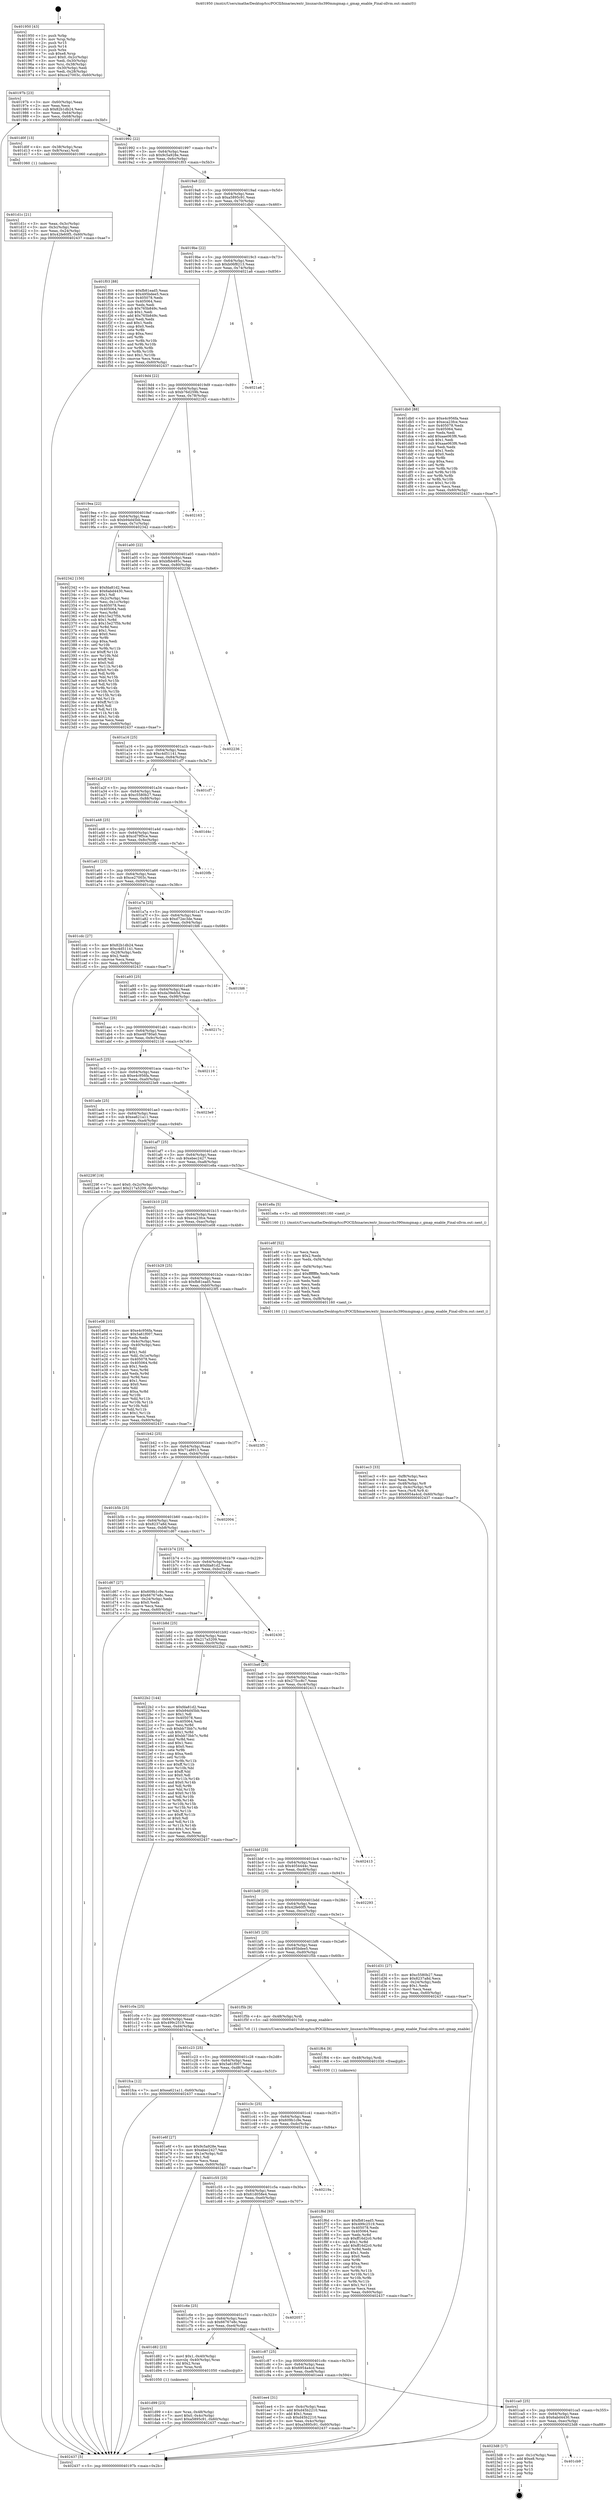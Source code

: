 digraph "0x401950" {
  label = "0x401950 (/mnt/c/Users/mathe/Desktop/tcc/POCII/binaries/extr_linuxarchs390mmgmap.c_gmap_enable_Final-ollvm.out::main(0))"
  labelloc = "t"
  node[shape=record]

  Entry [label="",width=0.3,height=0.3,shape=circle,fillcolor=black,style=filled]
  "0x40197b" [label="{
     0x40197b [23]\l
     | [instrs]\l
     &nbsp;&nbsp;0x40197b \<+3\>: mov -0x60(%rbp),%eax\l
     &nbsp;&nbsp;0x40197e \<+2\>: mov %eax,%ecx\l
     &nbsp;&nbsp;0x401980 \<+6\>: sub $0x82b1db24,%ecx\l
     &nbsp;&nbsp;0x401986 \<+3\>: mov %eax,-0x64(%rbp)\l
     &nbsp;&nbsp;0x401989 \<+3\>: mov %ecx,-0x68(%rbp)\l
     &nbsp;&nbsp;0x40198c \<+6\>: je 0000000000401d0f \<main+0x3bf\>\l
  }"]
  "0x401d0f" [label="{
     0x401d0f [13]\l
     | [instrs]\l
     &nbsp;&nbsp;0x401d0f \<+4\>: mov -0x38(%rbp),%rax\l
     &nbsp;&nbsp;0x401d13 \<+4\>: mov 0x8(%rax),%rdi\l
     &nbsp;&nbsp;0x401d17 \<+5\>: call 0000000000401060 \<atoi@plt\>\l
     | [calls]\l
     &nbsp;&nbsp;0x401060 \{1\} (unknown)\l
  }"]
  "0x401992" [label="{
     0x401992 [22]\l
     | [instrs]\l
     &nbsp;&nbsp;0x401992 \<+5\>: jmp 0000000000401997 \<main+0x47\>\l
     &nbsp;&nbsp;0x401997 \<+3\>: mov -0x64(%rbp),%eax\l
     &nbsp;&nbsp;0x40199a \<+5\>: sub $0x9c5a928e,%eax\l
     &nbsp;&nbsp;0x40199f \<+3\>: mov %eax,-0x6c(%rbp)\l
     &nbsp;&nbsp;0x4019a2 \<+6\>: je 0000000000401f03 \<main+0x5b3\>\l
  }"]
  Exit [label="",width=0.3,height=0.3,shape=circle,fillcolor=black,style=filled,peripheries=2]
  "0x401f03" [label="{
     0x401f03 [88]\l
     | [instrs]\l
     &nbsp;&nbsp;0x401f03 \<+5\>: mov $0xfb81ead5,%eax\l
     &nbsp;&nbsp;0x401f08 \<+5\>: mov $0x495bdee5,%ecx\l
     &nbsp;&nbsp;0x401f0d \<+7\>: mov 0x405078,%edx\l
     &nbsp;&nbsp;0x401f14 \<+7\>: mov 0x405064,%esi\l
     &nbsp;&nbsp;0x401f1b \<+2\>: mov %edx,%edi\l
     &nbsp;&nbsp;0x401f1d \<+6\>: sub $0x765b849c,%edi\l
     &nbsp;&nbsp;0x401f23 \<+3\>: sub $0x1,%edi\l
     &nbsp;&nbsp;0x401f26 \<+6\>: add $0x765b849c,%edi\l
     &nbsp;&nbsp;0x401f2c \<+3\>: imul %edi,%edx\l
     &nbsp;&nbsp;0x401f2f \<+3\>: and $0x1,%edx\l
     &nbsp;&nbsp;0x401f32 \<+3\>: cmp $0x0,%edx\l
     &nbsp;&nbsp;0x401f35 \<+4\>: sete %r8b\l
     &nbsp;&nbsp;0x401f39 \<+3\>: cmp $0xa,%esi\l
     &nbsp;&nbsp;0x401f3c \<+4\>: setl %r9b\l
     &nbsp;&nbsp;0x401f40 \<+3\>: mov %r8b,%r10b\l
     &nbsp;&nbsp;0x401f43 \<+3\>: and %r9b,%r10b\l
     &nbsp;&nbsp;0x401f46 \<+3\>: xor %r9b,%r8b\l
     &nbsp;&nbsp;0x401f49 \<+3\>: or %r8b,%r10b\l
     &nbsp;&nbsp;0x401f4c \<+4\>: test $0x1,%r10b\l
     &nbsp;&nbsp;0x401f50 \<+3\>: cmovne %ecx,%eax\l
     &nbsp;&nbsp;0x401f53 \<+3\>: mov %eax,-0x60(%rbp)\l
     &nbsp;&nbsp;0x401f56 \<+5\>: jmp 0000000000402437 \<main+0xae7\>\l
  }"]
  "0x4019a8" [label="{
     0x4019a8 [22]\l
     | [instrs]\l
     &nbsp;&nbsp;0x4019a8 \<+5\>: jmp 00000000004019ad \<main+0x5d\>\l
     &nbsp;&nbsp;0x4019ad \<+3\>: mov -0x64(%rbp),%eax\l
     &nbsp;&nbsp;0x4019b0 \<+5\>: sub $0xa5895c91,%eax\l
     &nbsp;&nbsp;0x4019b5 \<+3\>: mov %eax,-0x70(%rbp)\l
     &nbsp;&nbsp;0x4019b8 \<+6\>: je 0000000000401db0 \<main+0x460\>\l
  }"]
  "0x401cb9" [label="{
     0x401cb9\l
  }", style=dashed]
  "0x401db0" [label="{
     0x401db0 [88]\l
     | [instrs]\l
     &nbsp;&nbsp;0x401db0 \<+5\>: mov $0xe4c956fa,%eax\l
     &nbsp;&nbsp;0x401db5 \<+5\>: mov $0xeca23fce,%ecx\l
     &nbsp;&nbsp;0x401dba \<+7\>: mov 0x405078,%edx\l
     &nbsp;&nbsp;0x401dc1 \<+7\>: mov 0x405064,%esi\l
     &nbsp;&nbsp;0x401dc8 \<+2\>: mov %edx,%edi\l
     &nbsp;&nbsp;0x401dca \<+6\>: add $0xaae063f6,%edi\l
     &nbsp;&nbsp;0x401dd0 \<+3\>: sub $0x1,%edi\l
     &nbsp;&nbsp;0x401dd3 \<+6\>: sub $0xaae063f6,%edi\l
     &nbsp;&nbsp;0x401dd9 \<+3\>: imul %edi,%edx\l
     &nbsp;&nbsp;0x401ddc \<+3\>: and $0x1,%edx\l
     &nbsp;&nbsp;0x401ddf \<+3\>: cmp $0x0,%edx\l
     &nbsp;&nbsp;0x401de2 \<+4\>: sete %r8b\l
     &nbsp;&nbsp;0x401de6 \<+3\>: cmp $0xa,%esi\l
     &nbsp;&nbsp;0x401de9 \<+4\>: setl %r9b\l
     &nbsp;&nbsp;0x401ded \<+3\>: mov %r8b,%r10b\l
     &nbsp;&nbsp;0x401df0 \<+3\>: and %r9b,%r10b\l
     &nbsp;&nbsp;0x401df3 \<+3\>: xor %r9b,%r8b\l
     &nbsp;&nbsp;0x401df6 \<+3\>: or %r8b,%r10b\l
     &nbsp;&nbsp;0x401df9 \<+4\>: test $0x1,%r10b\l
     &nbsp;&nbsp;0x401dfd \<+3\>: cmovne %ecx,%eax\l
     &nbsp;&nbsp;0x401e00 \<+3\>: mov %eax,-0x60(%rbp)\l
     &nbsp;&nbsp;0x401e03 \<+5\>: jmp 0000000000402437 \<main+0xae7\>\l
  }"]
  "0x4019be" [label="{
     0x4019be [22]\l
     | [instrs]\l
     &nbsp;&nbsp;0x4019be \<+5\>: jmp 00000000004019c3 \<main+0x73\>\l
     &nbsp;&nbsp;0x4019c3 \<+3\>: mov -0x64(%rbp),%eax\l
     &nbsp;&nbsp;0x4019c6 \<+5\>: sub $0xb06f8213,%eax\l
     &nbsp;&nbsp;0x4019cb \<+3\>: mov %eax,-0x74(%rbp)\l
     &nbsp;&nbsp;0x4019ce \<+6\>: je 00000000004021a6 \<main+0x856\>\l
  }"]
  "0x4023d8" [label="{
     0x4023d8 [17]\l
     | [instrs]\l
     &nbsp;&nbsp;0x4023d8 \<+3\>: mov -0x1c(%rbp),%eax\l
     &nbsp;&nbsp;0x4023db \<+7\>: add $0xe8,%rsp\l
     &nbsp;&nbsp;0x4023e2 \<+1\>: pop %rbx\l
     &nbsp;&nbsp;0x4023e3 \<+2\>: pop %r14\l
     &nbsp;&nbsp;0x4023e5 \<+2\>: pop %r15\l
     &nbsp;&nbsp;0x4023e7 \<+1\>: pop %rbp\l
     &nbsp;&nbsp;0x4023e8 \<+1\>: ret\l
  }"]
  "0x4021a6" [label="{
     0x4021a6\l
  }", style=dashed]
  "0x4019d4" [label="{
     0x4019d4 [22]\l
     | [instrs]\l
     &nbsp;&nbsp;0x4019d4 \<+5\>: jmp 00000000004019d9 \<main+0x89\>\l
     &nbsp;&nbsp;0x4019d9 \<+3\>: mov -0x64(%rbp),%eax\l
     &nbsp;&nbsp;0x4019dc \<+5\>: sub $0xb76d259b,%eax\l
     &nbsp;&nbsp;0x4019e1 \<+3\>: mov %eax,-0x78(%rbp)\l
     &nbsp;&nbsp;0x4019e4 \<+6\>: je 0000000000402163 \<main+0x813\>\l
  }"]
  "0x401f6d" [label="{
     0x401f6d [93]\l
     | [instrs]\l
     &nbsp;&nbsp;0x401f6d \<+5\>: mov $0xfb81ead5,%eax\l
     &nbsp;&nbsp;0x401f72 \<+5\>: mov $0x499c2519,%ecx\l
     &nbsp;&nbsp;0x401f77 \<+7\>: mov 0x405078,%edx\l
     &nbsp;&nbsp;0x401f7e \<+7\>: mov 0x405064,%esi\l
     &nbsp;&nbsp;0x401f85 \<+3\>: mov %edx,%r8d\l
     &nbsp;&nbsp;0x401f88 \<+7\>: sub $0xff16d2c0,%r8d\l
     &nbsp;&nbsp;0x401f8f \<+4\>: sub $0x1,%r8d\l
     &nbsp;&nbsp;0x401f93 \<+7\>: add $0xff16d2c0,%r8d\l
     &nbsp;&nbsp;0x401f9a \<+4\>: imul %r8d,%edx\l
     &nbsp;&nbsp;0x401f9e \<+3\>: and $0x1,%edx\l
     &nbsp;&nbsp;0x401fa1 \<+3\>: cmp $0x0,%edx\l
     &nbsp;&nbsp;0x401fa4 \<+4\>: sete %r9b\l
     &nbsp;&nbsp;0x401fa8 \<+3\>: cmp $0xa,%esi\l
     &nbsp;&nbsp;0x401fab \<+4\>: setl %r10b\l
     &nbsp;&nbsp;0x401faf \<+3\>: mov %r9b,%r11b\l
     &nbsp;&nbsp;0x401fb2 \<+3\>: and %r10b,%r11b\l
     &nbsp;&nbsp;0x401fb5 \<+3\>: xor %r10b,%r9b\l
     &nbsp;&nbsp;0x401fb8 \<+3\>: or %r9b,%r11b\l
     &nbsp;&nbsp;0x401fbb \<+4\>: test $0x1,%r11b\l
     &nbsp;&nbsp;0x401fbf \<+3\>: cmovne %ecx,%eax\l
     &nbsp;&nbsp;0x401fc2 \<+3\>: mov %eax,-0x60(%rbp)\l
     &nbsp;&nbsp;0x401fc5 \<+5\>: jmp 0000000000402437 \<main+0xae7\>\l
  }"]
  "0x402163" [label="{
     0x402163\l
  }", style=dashed]
  "0x4019ea" [label="{
     0x4019ea [22]\l
     | [instrs]\l
     &nbsp;&nbsp;0x4019ea \<+5\>: jmp 00000000004019ef \<main+0x9f\>\l
     &nbsp;&nbsp;0x4019ef \<+3\>: mov -0x64(%rbp),%eax\l
     &nbsp;&nbsp;0x4019f2 \<+5\>: sub $0xb94d45bb,%eax\l
     &nbsp;&nbsp;0x4019f7 \<+3\>: mov %eax,-0x7c(%rbp)\l
     &nbsp;&nbsp;0x4019fa \<+6\>: je 0000000000402342 \<main+0x9f2\>\l
  }"]
  "0x401f64" [label="{
     0x401f64 [9]\l
     | [instrs]\l
     &nbsp;&nbsp;0x401f64 \<+4\>: mov -0x48(%rbp),%rdi\l
     &nbsp;&nbsp;0x401f68 \<+5\>: call 0000000000401030 \<free@plt\>\l
     | [calls]\l
     &nbsp;&nbsp;0x401030 \{1\} (unknown)\l
  }"]
  "0x402342" [label="{
     0x402342 [150]\l
     | [instrs]\l
     &nbsp;&nbsp;0x402342 \<+5\>: mov $0xfda81d2,%eax\l
     &nbsp;&nbsp;0x402347 \<+5\>: mov $0x6abd4430,%ecx\l
     &nbsp;&nbsp;0x40234c \<+2\>: mov $0x1,%dl\l
     &nbsp;&nbsp;0x40234e \<+3\>: mov -0x2c(%rbp),%esi\l
     &nbsp;&nbsp;0x402351 \<+3\>: mov %esi,-0x1c(%rbp)\l
     &nbsp;&nbsp;0x402354 \<+7\>: mov 0x405078,%esi\l
     &nbsp;&nbsp;0x40235b \<+7\>: mov 0x405064,%edi\l
     &nbsp;&nbsp;0x402362 \<+3\>: mov %esi,%r8d\l
     &nbsp;&nbsp;0x402365 \<+7\>: add $0x15e27f5b,%r8d\l
     &nbsp;&nbsp;0x40236c \<+4\>: sub $0x1,%r8d\l
     &nbsp;&nbsp;0x402370 \<+7\>: sub $0x15e27f5b,%r8d\l
     &nbsp;&nbsp;0x402377 \<+4\>: imul %r8d,%esi\l
     &nbsp;&nbsp;0x40237b \<+3\>: and $0x1,%esi\l
     &nbsp;&nbsp;0x40237e \<+3\>: cmp $0x0,%esi\l
     &nbsp;&nbsp;0x402381 \<+4\>: sete %r9b\l
     &nbsp;&nbsp;0x402385 \<+3\>: cmp $0xa,%edi\l
     &nbsp;&nbsp;0x402388 \<+4\>: setl %r10b\l
     &nbsp;&nbsp;0x40238c \<+3\>: mov %r9b,%r11b\l
     &nbsp;&nbsp;0x40238f \<+4\>: xor $0xff,%r11b\l
     &nbsp;&nbsp;0x402393 \<+3\>: mov %r10b,%bl\l
     &nbsp;&nbsp;0x402396 \<+3\>: xor $0xff,%bl\l
     &nbsp;&nbsp;0x402399 \<+3\>: xor $0x0,%dl\l
     &nbsp;&nbsp;0x40239c \<+3\>: mov %r11b,%r14b\l
     &nbsp;&nbsp;0x40239f \<+4\>: and $0x0,%r14b\l
     &nbsp;&nbsp;0x4023a3 \<+3\>: and %dl,%r9b\l
     &nbsp;&nbsp;0x4023a6 \<+3\>: mov %bl,%r15b\l
     &nbsp;&nbsp;0x4023a9 \<+4\>: and $0x0,%r15b\l
     &nbsp;&nbsp;0x4023ad \<+3\>: and %dl,%r10b\l
     &nbsp;&nbsp;0x4023b0 \<+3\>: or %r9b,%r14b\l
     &nbsp;&nbsp;0x4023b3 \<+3\>: or %r10b,%r15b\l
     &nbsp;&nbsp;0x4023b6 \<+3\>: xor %r15b,%r14b\l
     &nbsp;&nbsp;0x4023b9 \<+3\>: or %bl,%r11b\l
     &nbsp;&nbsp;0x4023bc \<+4\>: xor $0xff,%r11b\l
     &nbsp;&nbsp;0x4023c0 \<+3\>: or $0x0,%dl\l
     &nbsp;&nbsp;0x4023c3 \<+3\>: and %dl,%r11b\l
     &nbsp;&nbsp;0x4023c6 \<+3\>: or %r11b,%r14b\l
     &nbsp;&nbsp;0x4023c9 \<+4\>: test $0x1,%r14b\l
     &nbsp;&nbsp;0x4023cd \<+3\>: cmovne %ecx,%eax\l
     &nbsp;&nbsp;0x4023d0 \<+3\>: mov %eax,-0x60(%rbp)\l
     &nbsp;&nbsp;0x4023d3 \<+5\>: jmp 0000000000402437 \<main+0xae7\>\l
  }"]
  "0x401a00" [label="{
     0x401a00 [22]\l
     | [instrs]\l
     &nbsp;&nbsp;0x401a00 \<+5\>: jmp 0000000000401a05 \<main+0xb5\>\l
     &nbsp;&nbsp;0x401a05 \<+3\>: mov -0x64(%rbp),%eax\l
     &nbsp;&nbsp;0x401a08 \<+5\>: sub $0xbfbb485c,%eax\l
     &nbsp;&nbsp;0x401a0d \<+3\>: mov %eax,-0x80(%rbp)\l
     &nbsp;&nbsp;0x401a10 \<+6\>: je 0000000000402236 \<main+0x8e6\>\l
  }"]
  "0x401ca0" [label="{
     0x401ca0 [25]\l
     | [instrs]\l
     &nbsp;&nbsp;0x401ca0 \<+5\>: jmp 0000000000401ca5 \<main+0x355\>\l
     &nbsp;&nbsp;0x401ca5 \<+3\>: mov -0x64(%rbp),%eax\l
     &nbsp;&nbsp;0x401ca8 \<+5\>: sub $0x6abd4430,%eax\l
     &nbsp;&nbsp;0x401cad \<+6\>: mov %eax,-0xec(%rbp)\l
     &nbsp;&nbsp;0x401cb3 \<+6\>: je 00000000004023d8 \<main+0xa88\>\l
  }"]
  "0x402236" [label="{
     0x402236\l
  }", style=dashed]
  "0x401a16" [label="{
     0x401a16 [25]\l
     | [instrs]\l
     &nbsp;&nbsp;0x401a16 \<+5\>: jmp 0000000000401a1b \<main+0xcb\>\l
     &nbsp;&nbsp;0x401a1b \<+3\>: mov -0x64(%rbp),%eax\l
     &nbsp;&nbsp;0x401a1e \<+5\>: sub $0xc4d51141,%eax\l
     &nbsp;&nbsp;0x401a23 \<+6\>: mov %eax,-0x84(%rbp)\l
     &nbsp;&nbsp;0x401a29 \<+6\>: je 0000000000401cf7 \<main+0x3a7\>\l
  }"]
  "0x401ee4" [label="{
     0x401ee4 [31]\l
     | [instrs]\l
     &nbsp;&nbsp;0x401ee4 \<+3\>: mov -0x4c(%rbp),%eax\l
     &nbsp;&nbsp;0x401ee7 \<+5\>: add $0xd45b2210,%eax\l
     &nbsp;&nbsp;0x401eec \<+3\>: add $0x1,%eax\l
     &nbsp;&nbsp;0x401eef \<+5\>: sub $0xd45b2210,%eax\l
     &nbsp;&nbsp;0x401ef4 \<+3\>: mov %eax,-0x4c(%rbp)\l
     &nbsp;&nbsp;0x401ef7 \<+7\>: movl $0xa5895c91,-0x60(%rbp)\l
     &nbsp;&nbsp;0x401efe \<+5\>: jmp 0000000000402437 \<main+0xae7\>\l
  }"]
  "0x401cf7" [label="{
     0x401cf7\l
  }", style=dashed]
  "0x401a2f" [label="{
     0x401a2f [25]\l
     | [instrs]\l
     &nbsp;&nbsp;0x401a2f \<+5\>: jmp 0000000000401a34 \<main+0xe4\>\l
     &nbsp;&nbsp;0x401a34 \<+3\>: mov -0x64(%rbp),%eax\l
     &nbsp;&nbsp;0x401a37 \<+5\>: sub $0xc5580b27,%eax\l
     &nbsp;&nbsp;0x401a3c \<+6\>: mov %eax,-0x88(%rbp)\l
     &nbsp;&nbsp;0x401a42 \<+6\>: je 0000000000401d4c \<main+0x3fc\>\l
  }"]
  "0x401ec3" [label="{
     0x401ec3 [33]\l
     | [instrs]\l
     &nbsp;&nbsp;0x401ec3 \<+6\>: mov -0xf8(%rbp),%ecx\l
     &nbsp;&nbsp;0x401ec9 \<+3\>: imul %eax,%ecx\l
     &nbsp;&nbsp;0x401ecc \<+4\>: mov -0x48(%rbp),%r8\l
     &nbsp;&nbsp;0x401ed0 \<+4\>: movslq -0x4c(%rbp),%r9\l
     &nbsp;&nbsp;0x401ed4 \<+4\>: mov %ecx,(%r8,%r9,4)\l
     &nbsp;&nbsp;0x401ed8 \<+7\>: movl $0x6954a4cd,-0x60(%rbp)\l
     &nbsp;&nbsp;0x401edf \<+5\>: jmp 0000000000402437 \<main+0xae7\>\l
  }"]
  "0x401d4c" [label="{
     0x401d4c\l
  }", style=dashed]
  "0x401a48" [label="{
     0x401a48 [25]\l
     | [instrs]\l
     &nbsp;&nbsp;0x401a48 \<+5\>: jmp 0000000000401a4d \<main+0xfd\>\l
     &nbsp;&nbsp;0x401a4d \<+3\>: mov -0x64(%rbp),%eax\l
     &nbsp;&nbsp;0x401a50 \<+5\>: sub $0xcd79f5ce,%eax\l
     &nbsp;&nbsp;0x401a55 \<+6\>: mov %eax,-0x8c(%rbp)\l
     &nbsp;&nbsp;0x401a5b \<+6\>: je 00000000004020fb \<main+0x7ab\>\l
  }"]
  "0x401e8f" [label="{
     0x401e8f [52]\l
     | [instrs]\l
     &nbsp;&nbsp;0x401e8f \<+2\>: xor %ecx,%ecx\l
     &nbsp;&nbsp;0x401e91 \<+5\>: mov $0x2,%edx\l
     &nbsp;&nbsp;0x401e96 \<+6\>: mov %edx,-0xf4(%rbp)\l
     &nbsp;&nbsp;0x401e9c \<+1\>: cltd\l
     &nbsp;&nbsp;0x401e9d \<+6\>: mov -0xf4(%rbp),%esi\l
     &nbsp;&nbsp;0x401ea3 \<+2\>: idiv %esi\l
     &nbsp;&nbsp;0x401ea5 \<+6\>: imul $0xfffffffe,%edx,%edx\l
     &nbsp;&nbsp;0x401eab \<+2\>: mov %ecx,%edi\l
     &nbsp;&nbsp;0x401ead \<+2\>: sub %edx,%edi\l
     &nbsp;&nbsp;0x401eaf \<+2\>: mov %ecx,%edx\l
     &nbsp;&nbsp;0x401eb1 \<+3\>: sub $0x1,%edx\l
     &nbsp;&nbsp;0x401eb4 \<+2\>: add %edx,%edi\l
     &nbsp;&nbsp;0x401eb6 \<+2\>: sub %edi,%ecx\l
     &nbsp;&nbsp;0x401eb8 \<+6\>: mov %ecx,-0xf8(%rbp)\l
     &nbsp;&nbsp;0x401ebe \<+5\>: call 0000000000401160 \<next_i\>\l
     | [calls]\l
     &nbsp;&nbsp;0x401160 \{1\} (/mnt/c/Users/mathe/Desktop/tcc/POCII/binaries/extr_linuxarchs390mmgmap.c_gmap_enable_Final-ollvm.out::next_i)\l
  }"]
  "0x4020fb" [label="{
     0x4020fb\l
  }", style=dashed]
  "0x401a61" [label="{
     0x401a61 [25]\l
     | [instrs]\l
     &nbsp;&nbsp;0x401a61 \<+5\>: jmp 0000000000401a66 \<main+0x116\>\l
     &nbsp;&nbsp;0x401a66 \<+3\>: mov -0x64(%rbp),%eax\l
     &nbsp;&nbsp;0x401a69 \<+5\>: sub $0xce27003c,%eax\l
     &nbsp;&nbsp;0x401a6e \<+6\>: mov %eax,-0x90(%rbp)\l
     &nbsp;&nbsp;0x401a74 \<+6\>: je 0000000000401cdc \<main+0x38c\>\l
  }"]
  "0x401d99" [label="{
     0x401d99 [23]\l
     | [instrs]\l
     &nbsp;&nbsp;0x401d99 \<+4\>: mov %rax,-0x48(%rbp)\l
     &nbsp;&nbsp;0x401d9d \<+7\>: movl $0x0,-0x4c(%rbp)\l
     &nbsp;&nbsp;0x401da4 \<+7\>: movl $0xa5895c91,-0x60(%rbp)\l
     &nbsp;&nbsp;0x401dab \<+5\>: jmp 0000000000402437 \<main+0xae7\>\l
  }"]
  "0x401cdc" [label="{
     0x401cdc [27]\l
     | [instrs]\l
     &nbsp;&nbsp;0x401cdc \<+5\>: mov $0x82b1db24,%eax\l
     &nbsp;&nbsp;0x401ce1 \<+5\>: mov $0xc4d51141,%ecx\l
     &nbsp;&nbsp;0x401ce6 \<+3\>: mov -0x28(%rbp),%edx\l
     &nbsp;&nbsp;0x401ce9 \<+3\>: cmp $0x2,%edx\l
     &nbsp;&nbsp;0x401cec \<+3\>: cmovne %ecx,%eax\l
     &nbsp;&nbsp;0x401cef \<+3\>: mov %eax,-0x60(%rbp)\l
     &nbsp;&nbsp;0x401cf2 \<+5\>: jmp 0000000000402437 \<main+0xae7\>\l
  }"]
  "0x401a7a" [label="{
     0x401a7a [25]\l
     | [instrs]\l
     &nbsp;&nbsp;0x401a7a \<+5\>: jmp 0000000000401a7f \<main+0x12f\>\l
     &nbsp;&nbsp;0x401a7f \<+3\>: mov -0x64(%rbp),%eax\l
     &nbsp;&nbsp;0x401a82 \<+5\>: sub $0xd72ec3de,%eax\l
     &nbsp;&nbsp;0x401a87 \<+6\>: mov %eax,-0x94(%rbp)\l
     &nbsp;&nbsp;0x401a8d \<+6\>: je 0000000000401fd6 \<main+0x686\>\l
  }"]
  "0x402437" [label="{
     0x402437 [5]\l
     | [instrs]\l
     &nbsp;&nbsp;0x402437 \<+5\>: jmp 000000000040197b \<main+0x2b\>\l
  }"]
  "0x401950" [label="{
     0x401950 [43]\l
     | [instrs]\l
     &nbsp;&nbsp;0x401950 \<+1\>: push %rbp\l
     &nbsp;&nbsp;0x401951 \<+3\>: mov %rsp,%rbp\l
     &nbsp;&nbsp;0x401954 \<+2\>: push %r15\l
     &nbsp;&nbsp;0x401956 \<+2\>: push %r14\l
     &nbsp;&nbsp;0x401958 \<+1\>: push %rbx\l
     &nbsp;&nbsp;0x401959 \<+7\>: sub $0xe8,%rsp\l
     &nbsp;&nbsp;0x401960 \<+7\>: movl $0x0,-0x2c(%rbp)\l
     &nbsp;&nbsp;0x401967 \<+3\>: mov %edi,-0x30(%rbp)\l
     &nbsp;&nbsp;0x40196a \<+4\>: mov %rsi,-0x38(%rbp)\l
     &nbsp;&nbsp;0x40196e \<+3\>: mov -0x30(%rbp),%edi\l
     &nbsp;&nbsp;0x401971 \<+3\>: mov %edi,-0x28(%rbp)\l
     &nbsp;&nbsp;0x401974 \<+7\>: movl $0xce27003c,-0x60(%rbp)\l
  }"]
  "0x401d1c" [label="{
     0x401d1c [21]\l
     | [instrs]\l
     &nbsp;&nbsp;0x401d1c \<+3\>: mov %eax,-0x3c(%rbp)\l
     &nbsp;&nbsp;0x401d1f \<+3\>: mov -0x3c(%rbp),%eax\l
     &nbsp;&nbsp;0x401d22 \<+3\>: mov %eax,-0x24(%rbp)\l
     &nbsp;&nbsp;0x401d25 \<+7\>: movl $0x42fe60f5,-0x60(%rbp)\l
     &nbsp;&nbsp;0x401d2c \<+5\>: jmp 0000000000402437 \<main+0xae7\>\l
  }"]
  "0x401c87" [label="{
     0x401c87 [25]\l
     | [instrs]\l
     &nbsp;&nbsp;0x401c87 \<+5\>: jmp 0000000000401c8c \<main+0x33c\>\l
     &nbsp;&nbsp;0x401c8c \<+3\>: mov -0x64(%rbp),%eax\l
     &nbsp;&nbsp;0x401c8f \<+5\>: sub $0x6954a4cd,%eax\l
     &nbsp;&nbsp;0x401c94 \<+6\>: mov %eax,-0xe8(%rbp)\l
     &nbsp;&nbsp;0x401c9a \<+6\>: je 0000000000401ee4 \<main+0x594\>\l
  }"]
  "0x401fd6" [label="{
     0x401fd6\l
  }", style=dashed]
  "0x401a93" [label="{
     0x401a93 [25]\l
     | [instrs]\l
     &nbsp;&nbsp;0x401a93 \<+5\>: jmp 0000000000401a98 \<main+0x148\>\l
     &nbsp;&nbsp;0x401a98 \<+3\>: mov -0x64(%rbp),%eax\l
     &nbsp;&nbsp;0x401a9b \<+5\>: sub $0xda39eb5d,%eax\l
     &nbsp;&nbsp;0x401aa0 \<+6\>: mov %eax,-0x98(%rbp)\l
     &nbsp;&nbsp;0x401aa6 \<+6\>: je 000000000040217c \<main+0x82c\>\l
  }"]
  "0x401d82" [label="{
     0x401d82 [23]\l
     | [instrs]\l
     &nbsp;&nbsp;0x401d82 \<+7\>: movl $0x1,-0x40(%rbp)\l
     &nbsp;&nbsp;0x401d89 \<+4\>: movslq -0x40(%rbp),%rax\l
     &nbsp;&nbsp;0x401d8d \<+4\>: shl $0x2,%rax\l
     &nbsp;&nbsp;0x401d91 \<+3\>: mov %rax,%rdi\l
     &nbsp;&nbsp;0x401d94 \<+5\>: call 0000000000401050 \<malloc@plt\>\l
     | [calls]\l
     &nbsp;&nbsp;0x401050 \{1\} (unknown)\l
  }"]
  "0x40217c" [label="{
     0x40217c\l
  }", style=dashed]
  "0x401aac" [label="{
     0x401aac [25]\l
     | [instrs]\l
     &nbsp;&nbsp;0x401aac \<+5\>: jmp 0000000000401ab1 \<main+0x161\>\l
     &nbsp;&nbsp;0x401ab1 \<+3\>: mov -0x64(%rbp),%eax\l
     &nbsp;&nbsp;0x401ab4 \<+5\>: sub $0xe48780a0,%eax\l
     &nbsp;&nbsp;0x401ab9 \<+6\>: mov %eax,-0x9c(%rbp)\l
     &nbsp;&nbsp;0x401abf \<+6\>: je 0000000000402116 \<main+0x7c6\>\l
  }"]
  "0x401c6e" [label="{
     0x401c6e [25]\l
     | [instrs]\l
     &nbsp;&nbsp;0x401c6e \<+5\>: jmp 0000000000401c73 \<main+0x323\>\l
     &nbsp;&nbsp;0x401c73 \<+3\>: mov -0x64(%rbp),%eax\l
     &nbsp;&nbsp;0x401c76 \<+5\>: sub $0x66767e8c,%eax\l
     &nbsp;&nbsp;0x401c7b \<+6\>: mov %eax,-0xe4(%rbp)\l
     &nbsp;&nbsp;0x401c81 \<+6\>: je 0000000000401d82 \<main+0x432\>\l
  }"]
  "0x402116" [label="{
     0x402116\l
  }", style=dashed]
  "0x401ac5" [label="{
     0x401ac5 [25]\l
     | [instrs]\l
     &nbsp;&nbsp;0x401ac5 \<+5\>: jmp 0000000000401aca \<main+0x17a\>\l
     &nbsp;&nbsp;0x401aca \<+3\>: mov -0x64(%rbp),%eax\l
     &nbsp;&nbsp;0x401acd \<+5\>: sub $0xe4c956fa,%eax\l
     &nbsp;&nbsp;0x401ad2 \<+6\>: mov %eax,-0xa0(%rbp)\l
     &nbsp;&nbsp;0x401ad8 \<+6\>: je 00000000004023e9 \<main+0xa99\>\l
  }"]
  "0x402057" [label="{
     0x402057\l
  }", style=dashed]
  "0x4023e9" [label="{
     0x4023e9\l
  }", style=dashed]
  "0x401ade" [label="{
     0x401ade [25]\l
     | [instrs]\l
     &nbsp;&nbsp;0x401ade \<+5\>: jmp 0000000000401ae3 \<main+0x193\>\l
     &nbsp;&nbsp;0x401ae3 \<+3\>: mov -0x64(%rbp),%eax\l
     &nbsp;&nbsp;0x401ae6 \<+5\>: sub $0xea621a11,%eax\l
     &nbsp;&nbsp;0x401aeb \<+6\>: mov %eax,-0xa4(%rbp)\l
     &nbsp;&nbsp;0x401af1 \<+6\>: je 000000000040229f \<main+0x94f\>\l
  }"]
  "0x401c55" [label="{
     0x401c55 [25]\l
     | [instrs]\l
     &nbsp;&nbsp;0x401c55 \<+5\>: jmp 0000000000401c5a \<main+0x30a\>\l
     &nbsp;&nbsp;0x401c5a \<+3\>: mov -0x64(%rbp),%eax\l
     &nbsp;&nbsp;0x401c5d \<+5\>: sub $0x61d058e4,%eax\l
     &nbsp;&nbsp;0x401c62 \<+6\>: mov %eax,-0xe0(%rbp)\l
     &nbsp;&nbsp;0x401c68 \<+6\>: je 0000000000402057 \<main+0x707\>\l
  }"]
  "0x40229f" [label="{
     0x40229f [19]\l
     | [instrs]\l
     &nbsp;&nbsp;0x40229f \<+7\>: movl $0x0,-0x2c(%rbp)\l
     &nbsp;&nbsp;0x4022a6 \<+7\>: movl $0x217a5209,-0x60(%rbp)\l
     &nbsp;&nbsp;0x4022ad \<+5\>: jmp 0000000000402437 \<main+0xae7\>\l
  }"]
  "0x401af7" [label="{
     0x401af7 [25]\l
     | [instrs]\l
     &nbsp;&nbsp;0x401af7 \<+5\>: jmp 0000000000401afc \<main+0x1ac\>\l
     &nbsp;&nbsp;0x401afc \<+3\>: mov -0x64(%rbp),%eax\l
     &nbsp;&nbsp;0x401aff \<+5\>: sub $0xebec2427,%eax\l
     &nbsp;&nbsp;0x401b04 \<+6\>: mov %eax,-0xa8(%rbp)\l
     &nbsp;&nbsp;0x401b0a \<+6\>: je 0000000000401e8a \<main+0x53a\>\l
  }"]
  "0x40219a" [label="{
     0x40219a\l
  }", style=dashed]
  "0x401e8a" [label="{
     0x401e8a [5]\l
     | [instrs]\l
     &nbsp;&nbsp;0x401e8a \<+5\>: call 0000000000401160 \<next_i\>\l
     | [calls]\l
     &nbsp;&nbsp;0x401160 \{1\} (/mnt/c/Users/mathe/Desktop/tcc/POCII/binaries/extr_linuxarchs390mmgmap.c_gmap_enable_Final-ollvm.out::next_i)\l
  }"]
  "0x401b10" [label="{
     0x401b10 [25]\l
     | [instrs]\l
     &nbsp;&nbsp;0x401b10 \<+5\>: jmp 0000000000401b15 \<main+0x1c5\>\l
     &nbsp;&nbsp;0x401b15 \<+3\>: mov -0x64(%rbp),%eax\l
     &nbsp;&nbsp;0x401b18 \<+5\>: sub $0xeca23fce,%eax\l
     &nbsp;&nbsp;0x401b1d \<+6\>: mov %eax,-0xac(%rbp)\l
     &nbsp;&nbsp;0x401b23 \<+6\>: je 0000000000401e08 \<main+0x4b8\>\l
  }"]
  "0x401c3c" [label="{
     0x401c3c [25]\l
     | [instrs]\l
     &nbsp;&nbsp;0x401c3c \<+5\>: jmp 0000000000401c41 \<main+0x2f1\>\l
     &nbsp;&nbsp;0x401c41 \<+3\>: mov -0x64(%rbp),%eax\l
     &nbsp;&nbsp;0x401c44 \<+5\>: sub $0x609b1c9e,%eax\l
     &nbsp;&nbsp;0x401c49 \<+6\>: mov %eax,-0xdc(%rbp)\l
     &nbsp;&nbsp;0x401c4f \<+6\>: je 000000000040219a \<main+0x84a\>\l
  }"]
  "0x401e08" [label="{
     0x401e08 [103]\l
     | [instrs]\l
     &nbsp;&nbsp;0x401e08 \<+5\>: mov $0xe4c956fa,%eax\l
     &nbsp;&nbsp;0x401e0d \<+5\>: mov $0x5a61f007,%ecx\l
     &nbsp;&nbsp;0x401e12 \<+2\>: xor %edx,%edx\l
     &nbsp;&nbsp;0x401e14 \<+3\>: mov -0x4c(%rbp),%esi\l
     &nbsp;&nbsp;0x401e17 \<+3\>: cmp -0x40(%rbp),%esi\l
     &nbsp;&nbsp;0x401e1a \<+4\>: setl %dil\l
     &nbsp;&nbsp;0x401e1e \<+4\>: and $0x1,%dil\l
     &nbsp;&nbsp;0x401e22 \<+4\>: mov %dil,-0x1e(%rbp)\l
     &nbsp;&nbsp;0x401e26 \<+7\>: mov 0x405078,%esi\l
     &nbsp;&nbsp;0x401e2d \<+8\>: mov 0x405064,%r8d\l
     &nbsp;&nbsp;0x401e35 \<+3\>: sub $0x1,%edx\l
     &nbsp;&nbsp;0x401e38 \<+3\>: mov %esi,%r9d\l
     &nbsp;&nbsp;0x401e3b \<+3\>: add %edx,%r9d\l
     &nbsp;&nbsp;0x401e3e \<+4\>: imul %r9d,%esi\l
     &nbsp;&nbsp;0x401e42 \<+3\>: and $0x1,%esi\l
     &nbsp;&nbsp;0x401e45 \<+3\>: cmp $0x0,%esi\l
     &nbsp;&nbsp;0x401e48 \<+4\>: sete %dil\l
     &nbsp;&nbsp;0x401e4c \<+4\>: cmp $0xa,%r8d\l
     &nbsp;&nbsp;0x401e50 \<+4\>: setl %r10b\l
     &nbsp;&nbsp;0x401e54 \<+3\>: mov %dil,%r11b\l
     &nbsp;&nbsp;0x401e57 \<+3\>: and %r10b,%r11b\l
     &nbsp;&nbsp;0x401e5a \<+3\>: xor %r10b,%dil\l
     &nbsp;&nbsp;0x401e5d \<+3\>: or %dil,%r11b\l
     &nbsp;&nbsp;0x401e60 \<+4\>: test $0x1,%r11b\l
     &nbsp;&nbsp;0x401e64 \<+3\>: cmovne %ecx,%eax\l
     &nbsp;&nbsp;0x401e67 \<+3\>: mov %eax,-0x60(%rbp)\l
     &nbsp;&nbsp;0x401e6a \<+5\>: jmp 0000000000402437 \<main+0xae7\>\l
  }"]
  "0x401b29" [label="{
     0x401b29 [25]\l
     | [instrs]\l
     &nbsp;&nbsp;0x401b29 \<+5\>: jmp 0000000000401b2e \<main+0x1de\>\l
     &nbsp;&nbsp;0x401b2e \<+3\>: mov -0x64(%rbp),%eax\l
     &nbsp;&nbsp;0x401b31 \<+5\>: sub $0xfb81ead5,%eax\l
     &nbsp;&nbsp;0x401b36 \<+6\>: mov %eax,-0xb0(%rbp)\l
     &nbsp;&nbsp;0x401b3c \<+6\>: je 00000000004023f5 \<main+0xaa5\>\l
  }"]
  "0x401e6f" [label="{
     0x401e6f [27]\l
     | [instrs]\l
     &nbsp;&nbsp;0x401e6f \<+5\>: mov $0x9c5a928e,%eax\l
     &nbsp;&nbsp;0x401e74 \<+5\>: mov $0xebec2427,%ecx\l
     &nbsp;&nbsp;0x401e79 \<+3\>: mov -0x1e(%rbp),%dl\l
     &nbsp;&nbsp;0x401e7c \<+3\>: test $0x1,%dl\l
     &nbsp;&nbsp;0x401e7f \<+3\>: cmovne %ecx,%eax\l
     &nbsp;&nbsp;0x401e82 \<+3\>: mov %eax,-0x60(%rbp)\l
     &nbsp;&nbsp;0x401e85 \<+5\>: jmp 0000000000402437 \<main+0xae7\>\l
  }"]
  "0x4023f5" [label="{
     0x4023f5\l
  }", style=dashed]
  "0x401b42" [label="{
     0x401b42 [25]\l
     | [instrs]\l
     &nbsp;&nbsp;0x401b42 \<+5\>: jmp 0000000000401b47 \<main+0x1f7\>\l
     &nbsp;&nbsp;0x401b47 \<+3\>: mov -0x64(%rbp),%eax\l
     &nbsp;&nbsp;0x401b4a \<+5\>: sub $0x71a8913,%eax\l
     &nbsp;&nbsp;0x401b4f \<+6\>: mov %eax,-0xb4(%rbp)\l
     &nbsp;&nbsp;0x401b55 \<+6\>: je 0000000000402004 \<main+0x6b4\>\l
  }"]
  "0x401c23" [label="{
     0x401c23 [25]\l
     | [instrs]\l
     &nbsp;&nbsp;0x401c23 \<+5\>: jmp 0000000000401c28 \<main+0x2d8\>\l
     &nbsp;&nbsp;0x401c28 \<+3\>: mov -0x64(%rbp),%eax\l
     &nbsp;&nbsp;0x401c2b \<+5\>: sub $0x5a61f007,%eax\l
     &nbsp;&nbsp;0x401c30 \<+6\>: mov %eax,-0xd8(%rbp)\l
     &nbsp;&nbsp;0x401c36 \<+6\>: je 0000000000401e6f \<main+0x51f\>\l
  }"]
  "0x402004" [label="{
     0x402004\l
  }", style=dashed]
  "0x401b5b" [label="{
     0x401b5b [25]\l
     | [instrs]\l
     &nbsp;&nbsp;0x401b5b \<+5\>: jmp 0000000000401b60 \<main+0x210\>\l
     &nbsp;&nbsp;0x401b60 \<+3\>: mov -0x64(%rbp),%eax\l
     &nbsp;&nbsp;0x401b63 \<+5\>: sub $0x8237a8d,%eax\l
     &nbsp;&nbsp;0x401b68 \<+6\>: mov %eax,-0xb8(%rbp)\l
     &nbsp;&nbsp;0x401b6e \<+6\>: je 0000000000401d67 \<main+0x417\>\l
  }"]
  "0x401fca" [label="{
     0x401fca [12]\l
     | [instrs]\l
     &nbsp;&nbsp;0x401fca \<+7\>: movl $0xea621a11,-0x60(%rbp)\l
     &nbsp;&nbsp;0x401fd1 \<+5\>: jmp 0000000000402437 \<main+0xae7\>\l
  }"]
  "0x401d67" [label="{
     0x401d67 [27]\l
     | [instrs]\l
     &nbsp;&nbsp;0x401d67 \<+5\>: mov $0x609b1c9e,%eax\l
     &nbsp;&nbsp;0x401d6c \<+5\>: mov $0x66767e8c,%ecx\l
     &nbsp;&nbsp;0x401d71 \<+3\>: mov -0x24(%rbp),%edx\l
     &nbsp;&nbsp;0x401d74 \<+3\>: cmp $0x0,%edx\l
     &nbsp;&nbsp;0x401d77 \<+3\>: cmove %ecx,%eax\l
     &nbsp;&nbsp;0x401d7a \<+3\>: mov %eax,-0x60(%rbp)\l
     &nbsp;&nbsp;0x401d7d \<+5\>: jmp 0000000000402437 \<main+0xae7\>\l
  }"]
  "0x401b74" [label="{
     0x401b74 [25]\l
     | [instrs]\l
     &nbsp;&nbsp;0x401b74 \<+5\>: jmp 0000000000401b79 \<main+0x229\>\l
     &nbsp;&nbsp;0x401b79 \<+3\>: mov -0x64(%rbp),%eax\l
     &nbsp;&nbsp;0x401b7c \<+5\>: sub $0xfda81d2,%eax\l
     &nbsp;&nbsp;0x401b81 \<+6\>: mov %eax,-0xbc(%rbp)\l
     &nbsp;&nbsp;0x401b87 \<+6\>: je 0000000000402430 \<main+0xae0\>\l
  }"]
  "0x401c0a" [label="{
     0x401c0a [25]\l
     | [instrs]\l
     &nbsp;&nbsp;0x401c0a \<+5\>: jmp 0000000000401c0f \<main+0x2bf\>\l
     &nbsp;&nbsp;0x401c0f \<+3\>: mov -0x64(%rbp),%eax\l
     &nbsp;&nbsp;0x401c12 \<+5\>: sub $0x499c2519,%eax\l
     &nbsp;&nbsp;0x401c17 \<+6\>: mov %eax,-0xd4(%rbp)\l
     &nbsp;&nbsp;0x401c1d \<+6\>: je 0000000000401fca \<main+0x67a\>\l
  }"]
  "0x402430" [label="{
     0x402430\l
  }", style=dashed]
  "0x401b8d" [label="{
     0x401b8d [25]\l
     | [instrs]\l
     &nbsp;&nbsp;0x401b8d \<+5\>: jmp 0000000000401b92 \<main+0x242\>\l
     &nbsp;&nbsp;0x401b92 \<+3\>: mov -0x64(%rbp),%eax\l
     &nbsp;&nbsp;0x401b95 \<+5\>: sub $0x217a5209,%eax\l
     &nbsp;&nbsp;0x401b9a \<+6\>: mov %eax,-0xc0(%rbp)\l
     &nbsp;&nbsp;0x401ba0 \<+6\>: je 00000000004022b2 \<main+0x962\>\l
  }"]
  "0x401f5b" [label="{
     0x401f5b [9]\l
     | [instrs]\l
     &nbsp;&nbsp;0x401f5b \<+4\>: mov -0x48(%rbp),%rdi\l
     &nbsp;&nbsp;0x401f5f \<+5\>: call 00000000004017c0 \<gmap_enable\>\l
     | [calls]\l
     &nbsp;&nbsp;0x4017c0 \{1\} (/mnt/c/Users/mathe/Desktop/tcc/POCII/binaries/extr_linuxarchs390mmgmap.c_gmap_enable_Final-ollvm.out::gmap_enable)\l
  }"]
  "0x4022b2" [label="{
     0x4022b2 [144]\l
     | [instrs]\l
     &nbsp;&nbsp;0x4022b2 \<+5\>: mov $0xfda81d2,%eax\l
     &nbsp;&nbsp;0x4022b7 \<+5\>: mov $0xb94d45bb,%ecx\l
     &nbsp;&nbsp;0x4022bc \<+2\>: mov $0x1,%dl\l
     &nbsp;&nbsp;0x4022be \<+7\>: mov 0x405078,%esi\l
     &nbsp;&nbsp;0x4022c5 \<+7\>: mov 0x405064,%edi\l
     &nbsp;&nbsp;0x4022cc \<+3\>: mov %esi,%r8d\l
     &nbsp;&nbsp;0x4022cf \<+7\>: sub $0xbb73bb7c,%r8d\l
     &nbsp;&nbsp;0x4022d6 \<+4\>: sub $0x1,%r8d\l
     &nbsp;&nbsp;0x4022da \<+7\>: add $0xbb73bb7c,%r8d\l
     &nbsp;&nbsp;0x4022e1 \<+4\>: imul %r8d,%esi\l
     &nbsp;&nbsp;0x4022e5 \<+3\>: and $0x1,%esi\l
     &nbsp;&nbsp;0x4022e8 \<+3\>: cmp $0x0,%esi\l
     &nbsp;&nbsp;0x4022eb \<+4\>: sete %r9b\l
     &nbsp;&nbsp;0x4022ef \<+3\>: cmp $0xa,%edi\l
     &nbsp;&nbsp;0x4022f2 \<+4\>: setl %r10b\l
     &nbsp;&nbsp;0x4022f6 \<+3\>: mov %r9b,%r11b\l
     &nbsp;&nbsp;0x4022f9 \<+4\>: xor $0xff,%r11b\l
     &nbsp;&nbsp;0x4022fd \<+3\>: mov %r10b,%bl\l
     &nbsp;&nbsp;0x402300 \<+3\>: xor $0xff,%bl\l
     &nbsp;&nbsp;0x402303 \<+3\>: xor $0x0,%dl\l
     &nbsp;&nbsp;0x402306 \<+3\>: mov %r11b,%r14b\l
     &nbsp;&nbsp;0x402309 \<+4\>: and $0x0,%r14b\l
     &nbsp;&nbsp;0x40230d \<+3\>: and %dl,%r9b\l
     &nbsp;&nbsp;0x402310 \<+3\>: mov %bl,%r15b\l
     &nbsp;&nbsp;0x402313 \<+4\>: and $0x0,%r15b\l
     &nbsp;&nbsp;0x402317 \<+3\>: and %dl,%r10b\l
     &nbsp;&nbsp;0x40231a \<+3\>: or %r9b,%r14b\l
     &nbsp;&nbsp;0x40231d \<+3\>: or %r10b,%r15b\l
     &nbsp;&nbsp;0x402320 \<+3\>: xor %r15b,%r14b\l
     &nbsp;&nbsp;0x402323 \<+3\>: or %bl,%r11b\l
     &nbsp;&nbsp;0x402326 \<+4\>: xor $0xff,%r11b\l
     &nbsp;&nbsp;0x40232a \<+3\>: or $0x0,%dl\l
     &nbsp;&nbsp;0x40232d \<+3\>: and %dl,%r11b\l
     &nbsp;&nbsp;0x402330 \<+3\>: or %r11b,%r14b\l
     &nbsp;&nbsp;0x402333 \<+4\>: test $0x1,%r14b\l
     &nbsp;&nbsp;0x402337 \<+3\>: cmovne %ecx,%eax\l
     &nbsp;&nbsp;0x40233a \<+3\>: mov %eax,-0x60(%rbp)\l
     &nbsp;&nbsp;0x40233d \<+5\>: jmp 0000000000402437 \<main+0xae7\>\l
  }"]
  "0x401ba6" [label="{
     0x401ba6 [25]\l
     | [instrs]\l
     &nbsp;&nbsp;0x401ba6 \<+5\>: jmp 0000000000401bab \<main+0x25b\>\l
     &nbsp;&nbsp;0x401bab \<+3\>: mov -0x64(%rbp),%eax\l
     &nbsp;&nbsp;0x401bae \<+5\>: sub $0x275cc8c7,%eax\l
     &nbsp;&nbsp;0x401bb3 \<+6\>: mov %eax,-0xc4(%rbp)\l
     &nbsp;&nbsp;0x401bb9 \<+6\>: je 0000000000402413 \<main+0xac3\>\l
  }"]
  "0x401bf1" [label="{
     0x401bf1 [25]\l
     | [instrs]\l
     &nbsp;&nbsp;0x401bf1 \<+5\>: jmp 0000000000401bf6 \<main+0x2a6\>\l
     &nbsp;&nbsp;0x401bf6 \<+3\>: mov -0x64(%rbp),%eax\l
     &nbsp;&nbsp;0x401bf9 \<+5\>: sub $0x495bdee5,%eax\l
     &nbsp;&nbsp;0x401bfe \<+6\>: mov %eax,-0xd0(%rbp)\l
     &nbsp;&nbsp;0x401c04 \<+6\>: je 0000000000401f5b \<main+0x60b\>\l
  }"]
  "0x402413" [label="{
     0x402413\l
  }", style=dashed]
  "0x401bbf" [label="{
     0x401bbf [25]\l
     | [instrs]\l
     &nbsp;&nbsp;0x401bbf \<+5\>: jmp 0000000000401bc4 \<main+0x274\>\l
     &nbsp;&nbsp;0x401bc4 \<+3\>: mov -0x64(%rbp),%eax\l
     &nbsp;&nbsp;0x401bc7 \<+5\>: sub $0x4054444c,%eax\l
     &nbsp;&nbsp;0x401bcc \<+6\>: mov %eax,-0xc8(%rbp)\l
     &nbsp;&nbsp;0x401bd2 \<+6\>: je 0000000000402293 \<main+0x943\>\l
  }"]
  "0x401d31" [label="{
     0x401d31 [27]\l
     | [instrs]\l
     &nbsp;&nbsp;0x401d31 \<+5\>: mov $0xc5580b27,%eax\l
     &nbsp;&nbsp;0x401d36 \<+5\>: mov $0x8237a8d,%ecx\l
     &nbsp;&nbsp;0x401d3b \<+3\>: mov -0x24(%rbp),%edx\l
     &nbsp;&nbsp;0x401d3e \<+3\>: cmp $0x1,%edx\l
     &nbsp;&nbsp;0x401d41 \<+3\>: cmovl %ecx,%eax\l
     &nbsp;&nbsp;0x401d44 \<+3\>: mov %eax,-0x60(%rbp)\l
     &nbsp;&nbsp;0x401d47 \<+5\>: jmp 0000000000402437 \<main+0xae7\>\l
  }"]
  "0x402293" [label="{
     0x402293\l
  }", style=dashed]
  "0x401bd8" [label="{
     0x401bd8 [25]\l
     | [instrs]\l
     &nbsp;&nbsp;0x401bd8 \<+5\>: jmp 0000000000401bdd \<main+0x28d\>\l
     &nbsp;&nbsp;0x401bdd \<+3\>: mov -0x64(%rbp),%eax\l
     &nbsp;&nbsp;0x401be0 \<+5\>: sub $0x42fe60f5,%eax\l
     &nbsp;&nbsp;0x401be5 \<+6\>: mov %eax,-0xcc(%rbp)\l
     &nbsp;&nbsp;0x401beb \<+6\>: je 0000000000401d31 \<main+0x3e1\>\l
  }"]
  Entry -> "0x401950" [label=" 1"]
  "0x40197b" -> "0x401d0f" [label=" 1"]
  "0x40197b" -> "0x401992" [label=" 19"]
  "0x4023d8" -> Exit [label=" 1"]
  "0x401992" -> "0x401f03" [label=" 1"]
  "0x401992" -> "0x4019a8" [label=" 18"]
  "0x401ca0" -> "0x401cb9" [label=" 0"]
  "0x4019a8" -> "0x401db0" [label=" 2"]
  "0x4019a8" -> "0x4019be" [label=" 16"]
  "0x401ca0" -> "0x4023d8" [label=" 1"]
  "0x4019be" -> "0x4021a6" [label=" 0"]
  "0x4019be" -> "0x4019d4" [label=" 16"]
  "0x402342" -> "0x402437" [label=" 1"]
  "0x4019d4" -> "0x402163" [label=" 0"]
  "0x4019d4" -> "0x4019ea" [label=" 16"]
  "0x4022b2" -> "0x402437" [label=" 1"]
  "0x4019ea" -> "0x402342" [label=" 1"]
  "0x4019ea" -> "0x401a00" [label=" 15"]
  "0x40229f" -> "0x402437" [label=" 1"]
  "0x401a00" -> "0x402236" [label=" 0"]
  "0x401a00" -> "0x401a16" [label=" 15"]
  "0x401fca" -> "0x402437" [label=" 1"]
  "0x401a16" -> "0x401cf7" [label=" 0"]
  "0x401a16" -> "0x401a2f" [label=" 15"]
  "0x401f6d" -> "0x402437" [label=" 1"]
  "0x401a2f" -> "0x401d4c" [label=" 0"]
  "0x401a2f" -> "0x401a48" [label=" 15"]
  "0x401f5b" -> "0x401f64" [label=" 1"]
  "0x401a48" -> "0x4020fb" [label=" 0"]
  "0x401a48" -> "0x401a61" [label=" 15"]
  "0x401f03" -> "0x402437" [label=" 1"]
  "0x401a61" -> "0x401cdc" [label=" 1"]
  "0x401a61" -> "0x401a7a" [label=" 14"]
  "0x401cdc" -> "0x402437" [label=" 1"]
  "0x401950" -> "0x40197b" [label=" 1"]
  "0x402437" -> "0x40197b" [label=" 19"]
  "0x401d0f" -> "0x401d1c" [label=" 1"]
  "0x401d1c" -> "0x402437" [label=" 1"]
  "0x401ee4" -> "0x402437" [label=" 1"]
  "0x401a7a" -> "0x401fd6" [label=" 0"]
  "0x401a7a" -> "0x401a93" [label=" 14"]
  "0x401c87" -> "0x401ca0" [label=" 1"]
  "0x401a93" -> "0x40217c" [label=" 0"]
  "0x401a93" -> "0x401aac" [label=" 14"]
  "0x401c87" -> "0x401ee4" [label=" 1"]
  "0x401aac" -> "0x402116" [label=" 0"]
  "0x401aac" -> "0x401ac5" [label=" 14"]
  "0x401ec3" -> "0x402437" [label=" 1"]
  "0x401ac5" -> "0x4023e9" [label=" 0"]
  "0x401ac5" -> "0x401ade" [label=" 14"]
  "0x401e8f" -> "0x401ec3" [label=" 1"]
  "0x401ade" -> "0x40229f" [label=" 1"]
  "0x401ade" -> "0x401af7" [label=" 13"]
  "0x401e6f" -> "0x402437" [label=" 2"]
  "0x401af7" -> "0x401e8a" [label=" 1"]
  "0x401af7" -> "0x401b10" [label=" 12"]
  "0x401e08" -> "0x402437" [label=" 2"]
  "0x401b10" -> "0x401e08" [label=" 2"]
  "0x401b10" -> "0x401b29" [label=" 10"]
  "0x401d99" -> "0x402437" [label=" 1"]
  "0x401b29" -> "0x4023f5" [label=" 0"]
  "0x401b29" -> "0x401b42" [label=" 10"]
  "0x401d82" -> "0x401d99" [label=" 1"]
  "0x401b42" -> "0x402004" [label=" 0"]
  "0x401b42" -> "0x401b5b" [label=" 10"]
  "0x401c6e" -> "0x401d82" [label=" 1"]
  "0x401b5b" -> "0x401d67" [label=" 1"]
  "0x401b5b" -> "0x401b74" [label=" 9"]
  "0x401f64" -> "0x401f6d" [label=" 1"]
  "0x401b74" -> "0x402430" [label=" 0"]
  "0x401b74" -> "0x401b8d" [label=" 9"]
  "0x401c55" -> "0x402057" [label=" 0"]
  "0x401b8d" -> "0x4022b2" [label=" 1"]
  "0x401b8d" -> "0x401ba6" [label=" 8"]
  "0x401e8a" -> "0x401e8f" [label=" 1"]
  "0x401ba6" -> "0x402413" [label=" 0"]
  "0x401ba6" -> "0x401bbf" [label=" 8"]
  "0x401c3c" -> "0x40219a" [label=" 0"]
  "0x401bbf" -> "0x402293" [label=" 0"]
  "0x401bbf" -> "0x401bd8" [label=" 8"]
  "0x401db0" -> "0x402437" [label=" 2"]
  "0x401bd8" -> "0x401d31" [label=" 1"]
  "0x401bd8" -> "0x401bf1" [label=" 7"]
  "0x401d31" -> "0x402437" [label=" 1"]
  "0x401d67" -> "0x402437" [label=" 1"]
  "0x401c3c" -> "0x401c55" [label=" 3"]
  "0x401bf1" -> "0x401f5b" [label=" 1"]
  "0x401bf1" -> "0x401c0a" [label=" 6"]
  "0x401c55" -> "0x401c6e" [label=" 3"]
  "0x401c0a" -> "0x401fca" [label=" 1"]
  "0x401c0a" -> "0x401c23" [label=" 5"]
  "0x401c6e" -> "0x401c87" [label=" 2"]
  "0x401c23" -> "0x401e6f" [label=" 2"]
  "0x401c23" -> "0x401c3c" [label=" 3"]
}

